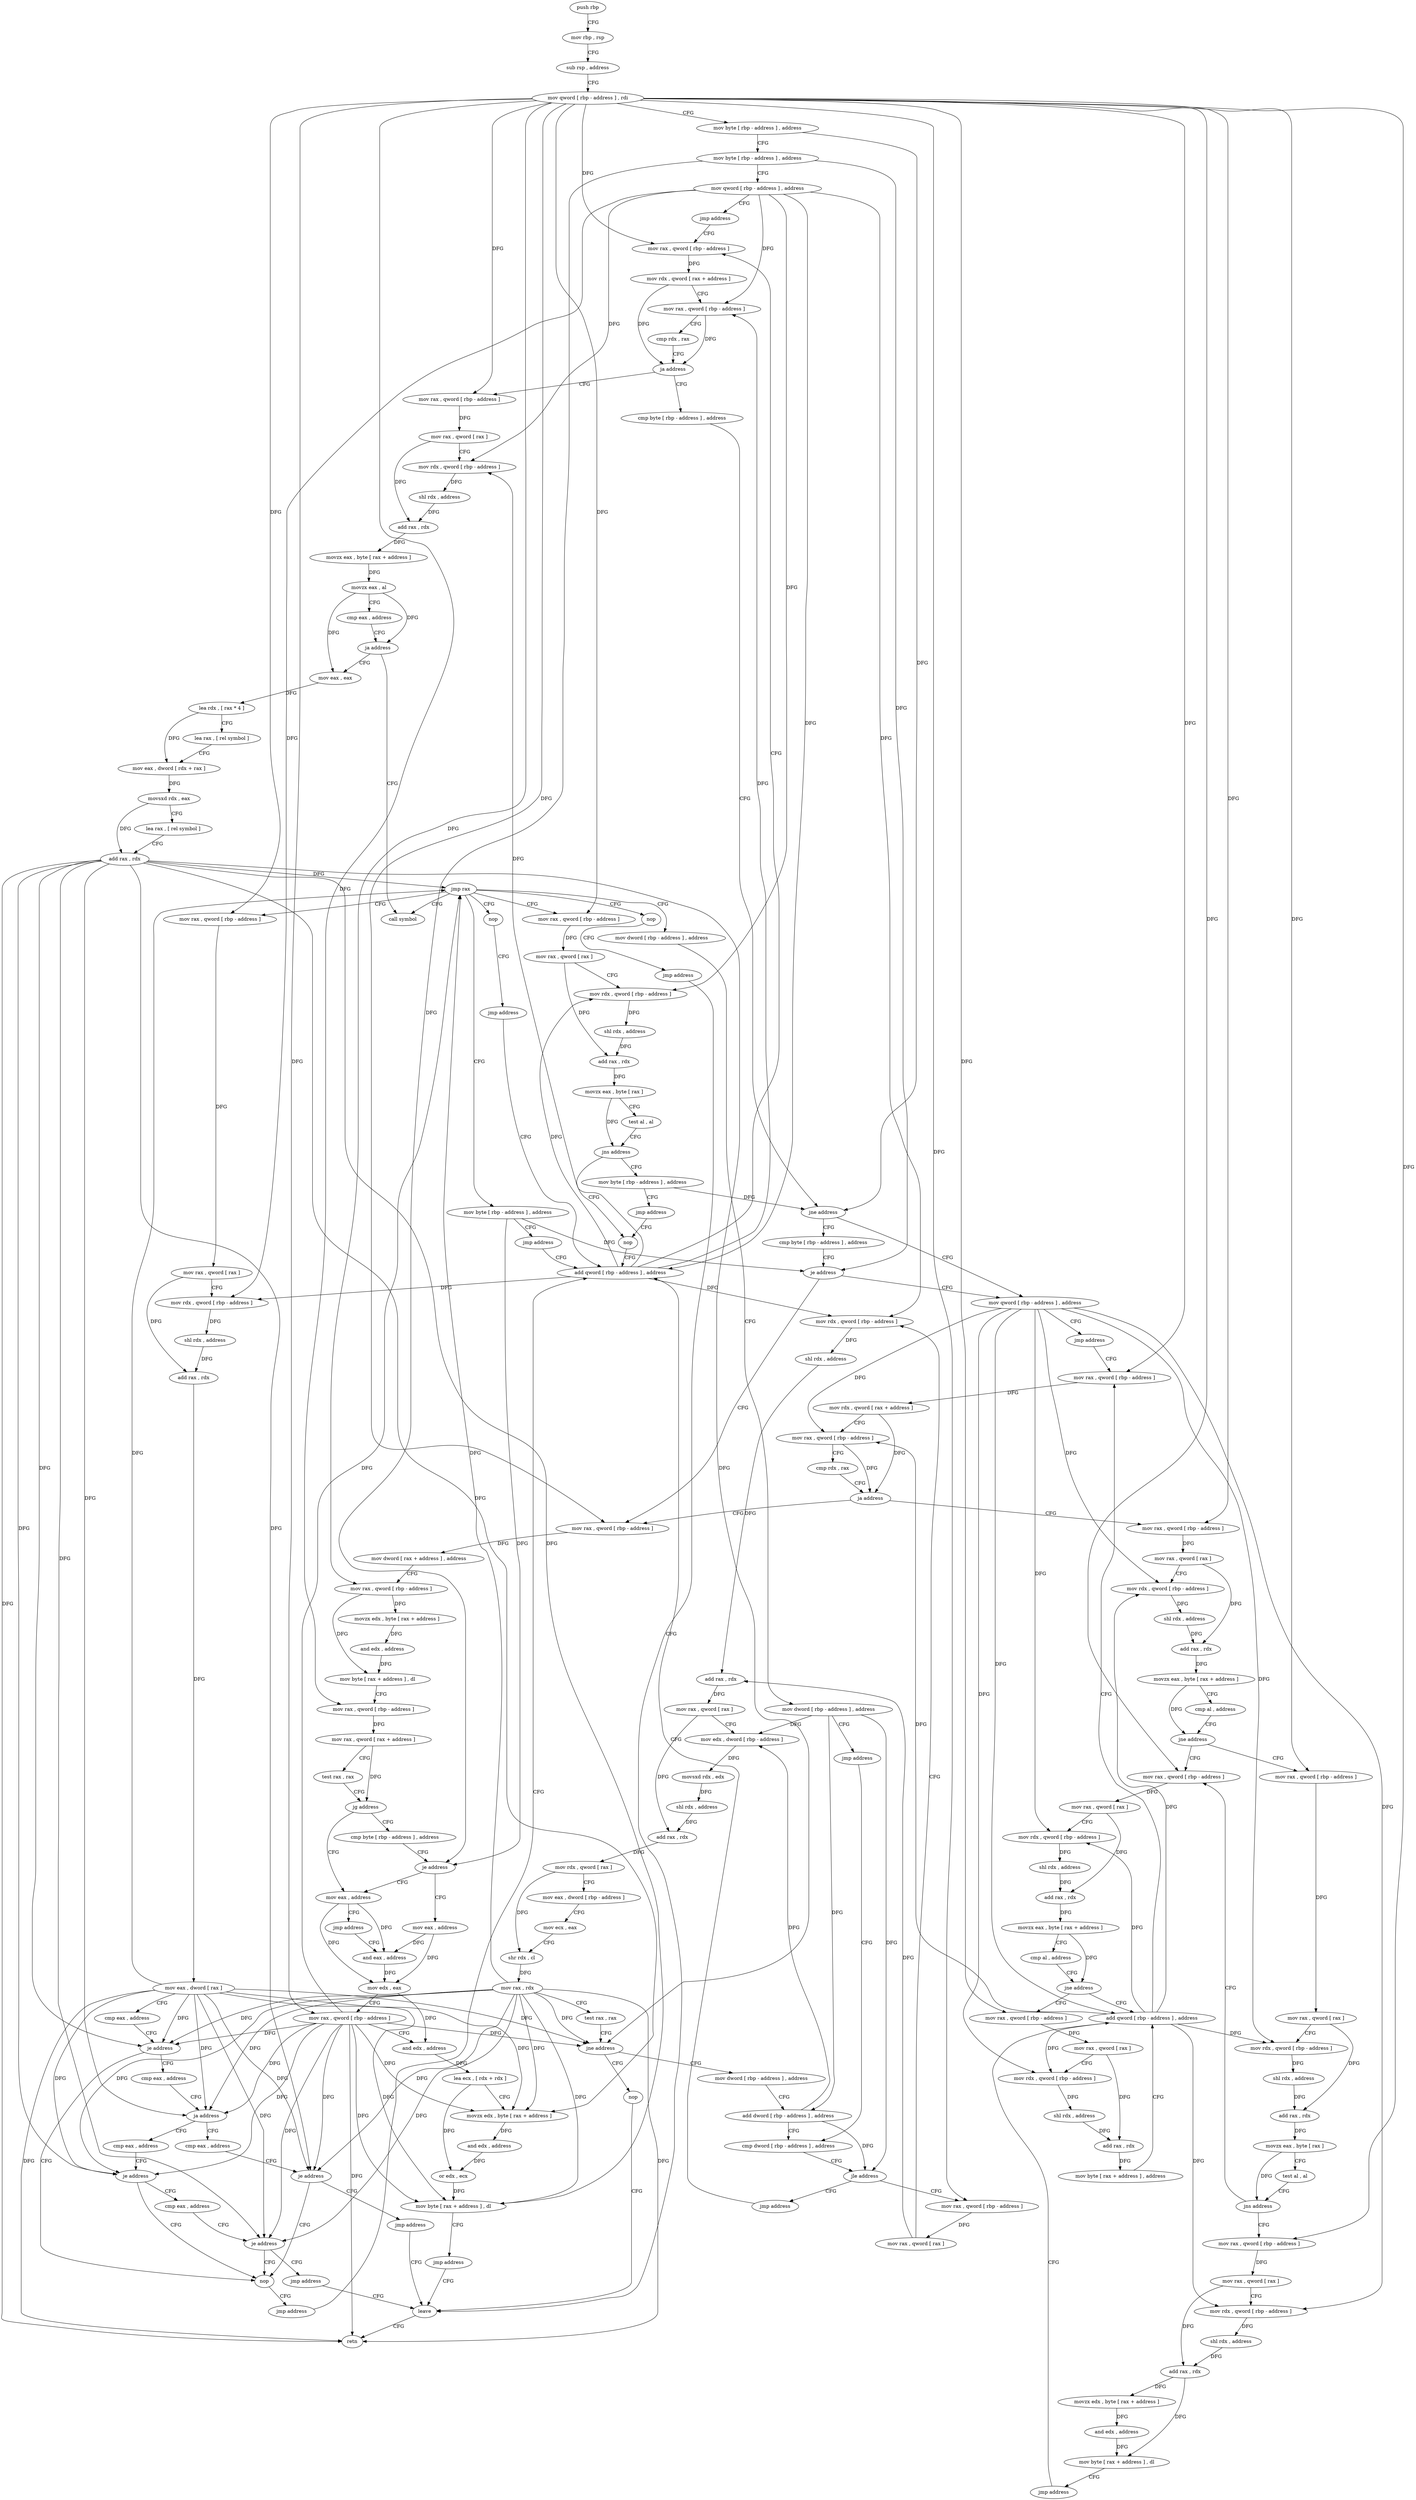 digraph "func" {
"4262618" [label = "push rbp" ]
"4262619" [label = "mov rbp , rsp" ]
"4262622" [label = "sub rsp , address" ]
"4262626" [label = "mov qword [ rbp - address ] , rdi" ]
"4262630" [label = "mov byte [ rbp - address ] , address" ]
"4262634" [label = "mov byte [ rbp - address ] , address" ]
"4262638" [label = "mov qword [ rbp - address ] , address" ]
"4262646" [label = "jmp address" ]
"4262930" [label = "mov rax , qword [ rbp - address ]" ]
"4262934" [label = "mov rdx , qword [ rax + address ]" ]
"4262938" [label = "mov rax , qword [ rbp - address ]" ]
"4262942" [label = "cmp rdx , rax" ]
"4262945" [label = "ja address" ]
"4262651" [label = "mov rax , qword [ rbp - address ]" ]
"4262951" [label = "cmp byte [ rbp - address ] , address" ]
"4262655" [label = "mov rax , qword [ rax ]" ]
"4262658" [label = "mov rdx , qword [ rbp - address ]" ]
"4262662" [label = "shl rdx , address" ]
"4262666" [label = "add rax , rdx" ]
"4262669" [label = "movzx eax , byte [ rax + address ]" ]
"4262673" [label = "movzx eax , al" ]
"4262676" [label = "cmp eax , address" ]
"4262679" [label = "ja address" ]
"4262916" [label = "call symbol" ]
"4262685" [label = "mov eax , eax" ]
"4262955" [label = "jne address" ]
"4262967" [label = "mov qword [ rbp - address ] , address" ]
"4262957" [label = "cmp byte [ rbp - address ] , address" ]
"4262687" [label = "lea rdx , [ rax * 4 ]" ]
"4262695" [label = "lea rax , [ rel symbol ]" ]
"4262702" [label = "mov eax , dword [ rdx + rax ]" ]
"4262705" [label = "movsxd rdx , eax" ]
"4262708" [label = "lea rax , [ rel symbol ]" ]
"4262715" [label = "add rax , rdx" ]
"4262718" [label = "jmp rax" ]
"4262720" [label = "mov rax , qword [ rbp - address ]" ]
"4262758" [label = "mov rax , qword [ rbp - address ]" ]
"4262818" [label = "mov byte [ rbp - address ] , address" ]
"4262824" [label = "mov dword [ rbp - address ] , address" ]
"4262921" [label = "nop" ]
"4263238" [label = "nop" ]
"4262975" [label = "jmp address" ]
"4263114" [label = "mov rax , qword [ rbp - address ]" ]
"4262961" [label = "je address" ]
"4263135" [label = "mov rax , qword [ rbp - address ]" ]
"4262724" [label = "mov rax , qword [ rax ]" ]
"4262727" [label = "mov rdx , qword [ rbp - address ]" ]
"4262731" [label = "shl rdx , address" ]
"4262735" [label = "add rax , rdx" ]
"4262738" [label = "movzx eax , byte [ rax ]" ]
"4262741" [label = "test al , al" ]
"4262743" [label = "jns address" ]
"4262924" [label = "nop" ]
"4262749" [label = "mov byte [ rbp - address ] , address" ]
"4262762" [label = "mov rax , qword [ rax ]" ]
"4262765" [label = "mov rdx , qword [ rbp - address ]" ]
"4262769" [label = "shl rdx , address" ]
"4262773" [label = "add rax , rdx" ]
"4262776" [label = "mov eax , dword [ rax ]" ]
"4262778" [label = "cmp eax , address" ]
"4262781" [label = "je address" ]
"4262815" [label = "nop" ]
"4262783" [label = "cmp eax , address" ]
"4262822" [label = "jmp address" ]
"4262925" [label = "add qword [ rbp - address ] , address" ]
"4262831" [label = "mov dword [ rbp - address ] , address" ]
"4262838" [label = "jmp address" ]
"4262908" [label = "cmp dword [ rbp - address ] , address" ]
"4262922" [label = "jmp address" ]
"4263239" [label = "jmp address" ]
"4263242" [label = "leave" ]
"4263118" [label = "mov rdx , qword [ rax + address ]" ]
"4263122" [label = "mov rax , qword [ rbp - address ]" ]
"4263126" [label = "cmp rdx , rax" ]
"4263129" [label = "ja address" ]
"4262980" [label = "mov rax , qword [ rbp - address ]" ]
"4263139" [label = "mov dword [ rax + address ] , address" ]
"4263149" [label = "mov rax , qword [ rbp - address ]" ]
"4263153" [label = "movzx edx , byte [ rax + address ]" ]
"4263160" [label = "and edx , address" ]
"4263163" [label = "mov byte [ rax + address ] , dl" ]
"4263169" [label = "mov rax , qword [ rbp - address ]" ]
"4263173" [label = "mov rax , qword [ rax + address ]" ]
"4263180" [label = "test rax , rax" ]
"4263183" [label = "jg address" ]
"4263191" [label = "mov eax , address" ]
"4263185" [label = "cmp byte [ rbp - address ] , address" ]
"4262753" [label = "jmp address" ]
"4262816" [label = "jmp address" ]
"4262786" [label = "ja address" ]
"4262798" [label = "cmp eax , address" ]
"4262788" [label = "cmp eax , address" ]
"4262912" [label = "jle address" ]
"4262840" [label = "mov rax , qword [ rbp - address ]" ]
"4262914" [label = "jmp address" ]
"4263243" [label = "retn" ]
"4262984" [label = "mov rax , qword [ rax ]" ]
"4262987" [label = "mov rdx , qword [ rbp - address ]" ]
"4262991" [label = "shl rdx , address" ]
"4262995" [label = "add rax , rdx" ]
"4262998" [label = "movzx eax , byte [ rax + address ]" ]
"4263002" [label = "cmp al , address" ]
"4263004" [label = "jne address" ]
"4263061" [label = "mov rax , qword [ rbp - address ]" ]
"4263006" [label = "mov rax , qword [ rbp - address ]" ]
"4263196" [label = "jmp address" ]
"4263203" [label = "and eax , address" ]
"4263189" [label = "je address" ]
"4263198" [label = "mov eax , address" ]
"4262801" [label = "je address" ]
"4262803" [label = "cmp eax , address" ]
"4262791" [label = "je address" ]
"4262793" [label = "jmp address" ]
"4262844" [label = "mov rax , qword [ rax ]" ]
"4262847" [label = "mov rdx , qword [ rbp - address ]" ]
"4262851" [label = "shl rdx , address" ]
"4262855" [label = "add rax , rdx" ]
"4262858" [label = "mov rax , qword [ rax ]" ]
"4262861" [label = "mov edx , dword [ rbp - address ]" ]
"4262864" [label = "movsxd rdx , edx" ]
"4262867" [label = "shl rdx , address" ]
"4262871" [label = "add rax , rdx" ]
"4262874" [label = "mov rdx , qword [ rax ]" ]
"4262877" [label = "mov eax , dword [ rbp - address ]" ]
"4262880" [label = "mov ecx , eax" ]
"4262882" [label = "shr rdx , cl" ]
"4262885" [label = "mov rax , rdx" ]
"4262888" [label = "test rax , rax" ]
"4262891" [label = "jne address" ]
"4263241" [label = "nop" ]
"4262897" [label = "mov dword [ rbp - address ] , address" ]
"4263065" [label = "mov rax , qword [ rax ]" ]
"4263068" [label = "mov rdx , qword [ rbp - address ]" ]
"4263072" [label = "shl rdx , address" ]
"4263076" [label = "add rax , rdx" ]
"4263079" [label = "movzx eax , byte [ rax + address ]" ]
"4263083" [label = "cmp al , address" ]
"4263085" [label = "jne address" ]
"4263109" [label = "add qword [ rbp - address ] , address" ]
"4263087" [label = "mov rax , qword [ rbp - address ]" ]
"4263010" [label = "mov rax , qword [ rax ]" ]
"4263013" [label = "mov rdx , qword [ rbp - address ]" ]
"4263017" [label = "shl rdx , address" ]
"4263021" [label = "add rax , rdx" ]
"4263024" [label = "movzx eax , byte [ rax ]" ]
"4263027" [label = "test al , al" ]
"4263029" [label = "jns address" ]
"4263031" [label = "mov rax , qword [ rbp - address ]" ]
"4263206" [label = "mov edx , eax" ]
"4263208" [label = "mov rax , qword [ rbp - address ]" ]
"4263212" [label = "and edx , address" ]
"4263215" [label = "lea ecx , [ rdx + rdx ]" ]
"4263218" [label = "movzx edx , byte [ rax + address ]" ]
"4263225" [label = "and edx , address" ]
"4263228" [label = "or edx , ecx" ]
"4263230" [label = "mov byte [ rax + address ] , dl" ]
"4263236" [label = "jmp address" ]
"4262808" [label = "je address" ]
"4262810" [label = "jmp address" ]
"4262904" [label = "add dword [ rbp - address ] , address" ]
"4263091" [label = "mov rax , qword [ rax ]" ]
"4263094" [label = "mov rdx , qword [ rbp - address ]" ]
"4263098" [label = "shl rdx , address" ]
"4263102" [label = "add rax , rdx" ]
"4263105" [label = "mov byte [ rax + address ] , address" ]
"4263035" [label = "mov rax , qword [ rax ]" ]
"4263038" [label = "mov rdx , qword [ rbp - address ]" ]
"4263042" [label = "shl rdx , address" ]
"4263046" [label = "add rax , rdx" ]
"4263049" [label = "movzx edx , byte [ rax + address ]" ]
"4263053" [label = "and edx , address" ]
"4263056" [label = "mov byte [ rax + address ] , dl" ]
"4263059" [label = "jmp address" ]
"4262618" -> "4262619" [ label = "CFG" ]
"4262619" -> "4262622" [ label = "CFG" ]
"4262622" -> "4262626" [ label = "CFG" ]
"4262626" -> "4262630" [ label = "CFG" ]
"4262626" -> "4262930" [ label = "DFG" ]
"4262626" -> "4262651" [ label = "DFG" ]
"4262626" -> "4262720" [ label = "DFG" ]
"4262626" -> "4262758" [ label = "DFG" ]
"4262626" -> "4263114" [ label = "DFG" ]
"4262626" -> "4263135" [ label = "DFG" ]
"4262626" -> "4263149" [ label = "DFG" ]
"4262626" -> "4263169" [ label = "DFG" ]
"4262626" -> "4262980" [ label = "DFG" ]
"4262626" -> "4262840" [ label = "DFG" ]
"4262626" -> "4263061" [ label = "DFG" ]
"4262626" -> "4263006" [ label = "DFG" ]
"4262626" -> "4263208" [ label = "DFG" ]
"4262626" -> "4263087" [ label = "DFG" ]
"4262626" -> "4263031" [ label = "DFG" ]
"4262630" -> "4262634" [ label = "CFG" ]
"4262630" -> "4262955" [ label = "DFG" ]
"4262634" -> "4262638" [ label = "CFG" ]
"4262634" -> "4262961" [ label = "DFG" ]
"4262634" -> "4263189" [ label = "DFG" ]
"4262638" -> "4262646" [ label = "CFG" ]
"4262638" -> "4262938" [ label = "DFG" ]
"4262638" -> "4262658" [ label = "DFG" ]
"4262638" -> "4262727" [ label = "DFG" ]
"4262638" -> "4262765" [ label = "DFG" ]
"4262638" -> "4262925" [ label = "DFG" ]
"4262638" -> "4262847" [ label = "DFG" ]
"4262646" -> "4262930" [ label = "CFG" ]
"4262930" -> "4262934" [ label = "DFG" ]
"4262934" -> "4262938" [ label = "CFG" ]
"4262934" -> "4262945" [ label = "DFG" ]
"4262938" -> "4262942" [ label = "CFG" ]
"4262938" -> "4262945" [ label = "DFG" ]
"4262942" -> "4262945" [ label = "CFG" ]
"4262945" -> "4262651" [ label = "CFG" ]
"4262945" -> "4262951" [ label = "CFG" ]
"4262651" -> "4262655" [ label = "DFG" ]
"4262951" -> "4262955" [ label = "CFG" ]
"4262655" -> "4262658" [ label = "CFG" ]
"4262655" -> "4262666" [ label = "DFG" ]
"4262658" -> "4262662" [ label = "DFG" ]
"4262662" -> "4262666" [ label = "DFG" ]
"4262666" -> "4262669" [ label = "DFG" ]
"4262669" -> "4262673" [ label = "DFG" ]
"4262673" -> "4262676" [ label = "CFG" ]
"4262673" -> "4262679" [ label = "DFG" ]
"4262673" -> "4262685" [ label = "DFG" ]
"4262676" -> "4262679" [ label = "CFG" ]
"4262679" -> "4262916" [ label = "CFG" ]
"4262679" -> "4262685" [ label = "CFG" ]
"4262685" -> "4262687" [ label = "DFG" ]
"4262955" -> "4262967" [ label = "CFG" ]
"4262955" -> "4262957" [ label = "CFG" ]
"4262967" -> "4262975" [ label = "CFG" ]
"4262967" -> "4263122" [ label = "DFG" ]
"4262967" -> "4262987" [ label = "DFG" ]
"4262967" -> "4263068" [ label = "DFG" ]
"4262967" -> "4263013" [ label = "DFG" ]
"4262967" -> "4263109" [ label = "DFG" ]
"4262967" -> "4263094" [ label = "DFG" ]
"4262967" -> "4263038" [ label = "DFG" ]
"4262957" -> "4262961" [ label = "CFG" ]
"4262687" -> "4262695" [ label = "CFG" ]
"4262687" -> "4262702" [ label = "DFG" ]
"4262695" -> "4262702" [ label = "CFG" ]
"4262702" -> "4262705" [ label = "DFG" ]
"4262705" -> "4262708" [ label = "CFG" ]
"4262705" -> "4262715" [ label = "DFG" ]
"4262708" -> "4262715" [ label = "CFG" ]
"4262715" -> "4262718" [ label = "DFG" ]
"4262715" -> "4262781" [ label = "DFG" ]
"4262715" -> "4262786" [ label = "DFG" ]
"4262715" -> "4263243" [ label = "DFG" ]
"4262715" -> "4262801" [ label = "DFG" ]
"4262715" -> "4262791" [ label = "DFG" ]
"4262715" -> "4262891" [ label = "DFG" ]
"4262715" -> "4263218" [ label = "DFG" ]
"4262715" -> "4263230" [ label = "DFG" ]
"4262715" -> "4262808" [ label = "DFG" ]
"4262718" -> "4262720" [ label = "CFG" ]
"4262718" -> "4262758" [ label = "CFG" ]
"4262718" -> "4262818" [ label = "CFG" ]
"4262718" -> "4262824" [ label = "CFG" ]
"4262718" -> "4262916" [ label = "CFG" ]
"4262718" -> "4262921" [ label = "CFG" ]
"4262718" -> "4263238" [ label = "CFG" ]
"4262720" -> "4262724" [ label = "DFG" ]
"4262758" -> "4262762" [ label = "DFG" ]
"4262818" -> "4262822" [ label = "CFG" ]
"4262818" -> "4262961" [ label = "DFG" ]
"4262818" -> "4263189" [ label = "DFG" ]
"4262824" -> "4262831" [ label = "CFG" ]
"4262921" -> "4262922" [ label = "CFG" ]
"4263238" -> "4263239" [ label = "CFG" ]
"4262975" -> "4263114" [ label = "CFG" ]
"4263114" -> "4263118" [ label = "DFG" ]
"4262961" -> "4263135" [ label = "CFG" ]
"4262961" -> "4262967" [ label = "CFG" ]
"4263135" -> "4263139" [ label = "DFG" ]
"4262724" -> "4262727" [ label = "CFG" ]
"4262724" -> "4262735" [ label = "DFG" ]
"4262727" -> "4262731" [ label = "DFG" ]
"4262731" -> "4262735" [ label = "DFG" ]
"4262735" -> "4262738" [ label = "DFG" ]
"4262738" -> "4262741" [ label = "CFG" ]
"4262738" -> "4262743" [ label = "DFG" ]
"4262741" -> "4262743" [ label = "CFG" ]
"4262743" -> "4262924" [ label = "CFG" ]
"4262743" -> "4262749" [ label = "CFG" ]
"4262924" -> "4262925" [ label = "CFG" ]
"4262749" -> "4262753" [ label = "CFG" ]
"4262749" -> "4262955" [ label = "DFG" ]
"4262762" -> "4262765" [ label = "CFG" ]
"4262762" -> "4262773" [ label = "DFG" ]
"4262765" -> "4262769" [ label = "DFG" ]
"4262769" -> "4262773" [ label = "DFG" ]
"4262773" -> "4262776" [ label = "DFG" ]
"4262776" -> "4262778" [ label = "CFG" ]
"4262776" -> "4262718" [ label = "DFG" ]
"4262776" -> "4262781" [ label = "DFG" ]
"4262776" -> "4262786" [ label = "DFG" ]
"4262776" -> "4263243" [ label = "DFG" ]
"4262776" -> "4262801" [ label = "DFG" ]
"4262776" -> "4262791" [ label = "DFG" ]
"4262776" -> "4262891" [ label = "DFG" ]
"4262776" -> "4263218" [ label = "DFG" ]
"4262776" -> "4263230" [ label = "DFG" ]
"4262776" -> "4262808" [ label = "DFG" ]
"4262778" -> "4262781" [ label = "CFG" ]
"4262781" -> "4262815" [ label = "CFG" ]
"4262781" -> "4262783" [ label = "CFG" ]
"4262815" -> "4262816" [ label = "CFG" ]
"4262783" -> "4262786" [ label = "CFG" ]
"4262822" -> "4262925" [ label = "CFG" ]
"4262925" -> "4262930" [ label = "CFG" ]
"4262925" -> "4262938" [ label = "DFG" ]
"4262925" -> "4262658" [ label = "DFG" ]
"4262925" -> "4262727" [ label = "DFG" ]
"4262925" -> "4262765" [ label = "DFG" ]
"4262925" -> "4262847" [ label = "DFG" ]
"4262831" -> "4262838" [ label = "CFG" ]
"4262831" -> "4262912" [ label = "DFG" ]
"4262831" -> "4262861" [ label = "DFG" ]
"4262831" -> "4262904" [ label = "DFG" ]
"4262838" -> "4262908" [ label = "CFG" ]
"4262908" -> "4262912" [ label = "CFG" ]
"4262922" -> "4262925" [ label = "CFG" ]
"4263239" -> "4263242" [ label = "CFG" ]
"4263242" -> "4263243" [ label = "CFG" ]
"4263118" -> "4263122" [ label = "CFG" ]
"4263118" -> "4263129" [ label = "DFG" ]
"4263122" -> "4263126" [ label = "CFG" ]
"4263122" -> "4263129" [ label = "DFG" ]
"4263126" -> "4263129" [ label = "CFG" ]
"4263129" -> "4262980" [ label = "CFG" ]
"4263129" -> "4263135" [ label = "CFG" ]
"4262980" -> "4262984" [ label = "DFG" ]
"4263139" -> "4263149" [ label = "CFG" ]
"4263149" -> "4263153" [ label = "DFG" ]
"4263149" -> "4263163" [ label = "DFG" ]
"4263153" -> "4263160" [ label = "DFG" ]
"4263160" -> "4263163" [ label = "DFG" ]
"4263163" -> "4263169" [ label = "CFG" ]
"4263169" -> "4263173" [ label = "DFG" ]
"4263173" -> "4263180" [ label = "CFG" ]
"4263173" -> "4263183" [ label = "DFG" ]
"4263180" -> "4263183" [ label = "CFG" ]
"4263183" -> "4263191" [ label = "CFG" ]
"4263183" -> "4263185" [ label = "CFG" ]
"4263191" -> "4263196" [ label = "CFG" ]
"4263191" -> "4263203" [ label = "DFG" ]
"4263191" -> "4263206" [ label = "DFG" ]
"4263185" -> "4263189" [ label = "CFG" ]
"4262753" -> "4262924" [ label = "CFG" ]
"4262816" -> "4262925" [ label = "CFG" ]
"4262786" -> "4262798" [ label = "CFG" ]
"4262786" -> "4262788" [ label = "CFG" ]
"4262798" -> "4262801" [ label = "CFG" ]
"4262788" -> "4262791" [ label = "CFG" ]
"4262912" -> "4262840" [ label = "CFG" ]
"4262912" -> "4262914" [ label = "CFG" ]
"4262840" -> "4262844" [ label = "DFG" ]
"4262914" -> "4262925" [ label = "CFG" ]
"4262984" -> "4262987" [ label = "CFG" ]
"4262984" -> "4262995" [ label = "DFG" ]
"4262987" -> "4262991" [ label = "DFG" ]
"4262991" -> "4262995" [ label = "DFG" ]
"4262995" -> "4262998" [ label = "DFG" ]
"4262998" -> "4263002" [ label = "CFG" ]
"4262998" -> "4263004" [ label = "DFG" ]
"4263002" -> "4263004" [ label = "CFG" ]
"4263004" -> "4263061" [ label = "CFG" ]
"4263004" -> "4263006" [ label = "CFG" ]
"4263061" -> "4263065" [ label = "DFG" ]
"4263006" -> "4263010" [ label = "DFG" ]
"4263196" -> "4263203" [ label = "CFG" ]
"4263203" -> "4263206" [ label = "DFG" ]
"4263189" -> "4263198" [ label = "CFG" ]
"4263189" -> "4263191" [ label = "CFG" ]
"4263198" -> "4263203" [ label = "DFG" ]
"4263198" -> "4263206" [ label = "DFG" ]
"4262801" -> "4262815" [ label = "CFG" ]
"4262801" -> "4262803" [ label = "CFG" ]
"4262803" -> "4262808" [ label = "CFG" ]
"4262791" -> "4262815" [ label = "CFG" ]
"4262791" -> "4262793" [ label = "CFG" ]
"4262793" -> "4263242" [ label = "CFG" ]
"4262844" -> "4262847" [ label = "CFG" ]
"4262844" -> "4262855" [ label = "DFG" ]
"4262847" -> "4262851" [ label = "DFG" ]
"4262851" -> "4262855" [ label = "DFG" ]
"4262855" -> "4262858" [ label = "DFG" ]
"4262858" -> "4262861" [ label = "CFG" ]
"4262858" -> "4262871" [ label = "DFG" ]
"4262861" -> "4262864" [ label = "DFG" ]
"4262864" -> "4262867" [ label = "DFG" ]
"4262867" -> "4262871" [ label = "DFG" ]
"4262871" -> "4262874" [ label = "DFG" ]
"4262874" -> "4262877" [ label = "CFG" ]
"4262874" -> "4262882" [ label = "DFG" ]
"4262877" -> "4262880" [ label = "CFG" ]
"4262880" -> "4262882" [ label = "CFG" ]
"4262882" -> "4262885" [ label = "DFG" ]
"4262885" -> "4262888" [ label = "CFG" ]
"4262885" -> "4262718" [ label = "DFG" ]
"4262885" -> "4262781" [ label = "DFG" ]
"4262885" -> "4262786" [ label = "DFG" ]
"4262885" -> "4262801" [ label = "DFG" ]
"4262885" -> "4262791" [ label = "DFG" ]
"4262885" -> "4263243" [ label = "DFG" ]
"4262885" -> "4262891" [ label = "DFG" ]
"4262885" -> "4263218" [ label = "DFG" ]
"4262885" -> "4263230" [ label = "DFG" ]
"4262885" -> "4262808" [ label = "DFG" ]
"4262888" -> "4262891" [ label = "CFG" ]
"4262891" -> "4263241" [ label = "CFG" ]
"4262891" -> "4262897" [ label = "CFG" ]
"4263241" -> "4263242" [ label = "CFG" ]
"4262897" -> "4262904" [ label = "CFG" ]
"4263065" -> "4263068" [ label = "CFG" ]
"4263065" -> "4263076" [ label = "DFG" ]
"4263068" -> "4263072" [ label = "DFG" ]
"4263072" -> "4263076" [ label = "DFG" ]
"4263076" -> "4263079" [ label = "DFG" ]
"4263079" -> "4263083" [ label = "CFG" ]
"4263079" -> "4263085" [ label = "DFG" ]
"4263083" -> "4263085" [ label = "CFG" ]
"4263085" -> "4263109" [ label = "CFG" ]
"4263085" -> "4263087" [ label = "CFG" ]
"4263109" -> "4263114" [ label = "CFG" ]
"4263109" -> "4263122" [ label = "DFG" ]
"4263109" -> "4262987" [ label = "DFG" ]
"4263109" -> "4263068" [ label = "DFG" ]
"4263109" -> "4263013" [ label = "DFG" ]
"4263109" -> "4263094" [ label = "DFG" ]
"4263109" -> "4263038" [ label = "DFG" ]
"4263087" -> "4263091" [ label = "DFG" ]
"4263010" -> "4263013" [ label = "CFG" ]
"4263010" -> "4263021" [ label = "DFG" ]
"4263013" -> "4263017" [ label = "DFG" ]
"4263017" -> "4263021" [ label = "DFG" ]
"4263021" -> "4263024" [ label = "DFG" ]
"4263024" -> "4263027" [ label = "CFG" ]
"4263024" -> "4263029" [ label = "DFG" ]
"4263027" -> "4263029" [ label = "CFG" ]
"4263029" -> "4263061" [ label = "CFG" ]
"4263029" -> "4263031" [ label = "CFG" ]
"4263031" -> "4263035" [ label = "DFG" ]
"4263206" -> "4263208" [ label = "CFG" ]
"4263206" -> "4263212" [ label = "DFG" ]
"4263208" -> "4263212" [ label = "CFG" ]
"4263208" -> "4262718" [ label = "DFG" ]
"4263208" -> "4262781" [ label = "DFG" ]
"4263208" -> "4262786" [ label = "DFG" ]
"4263208" -> "4262801" [ label = "DFG" ]
"4263208" -> "4262791" [ label = "DFG" ]
"4263208" -> "4262891" [ label = "DFG" ]
"4263208" -> "4263243" [ label = "DFG" ]
"4263208" -> "4263218" [ label = "DFG" ]
"4263208" -> "4263230" [ label = "DFG" ]
"4263208" -> "4262808" [ label = "DFG" ]
"4263212" -> "4263215" [ label = "DFG" ]
"4263215" -> "4263218" [ label = "CFG" ]
"4263215" -> "4263228" [ label = "DFG" ]
"4263218" -> "4263225" [ label = "DFG" ]
"4263225" -> "4263228" [ label = "DFG" ]
"4263228" -> "4263230" [ label = "DFG" ]
"4263230" -> "4263236" [ label = "CFG" ]
"4263236" -> "4263242" [ label = "CFG" ]
"4262808" -> "4262815" [ label = "CFG" ]
"4262808" -> "4262810" [ label = "CFG" ]
"4262810" -> "4263242" [ label = "CFG" ]
"4262904" -> "4262908" [ label = "CFG" ]
"4262904" -> "4262912" [ label = "DFG" ]
"4262904" -> "4262861" [ label = "DFG" ]
"4263091" -> "4263094" [ label = "CFG" ]
"4263091" -> "4263102" [ label = "DFG" ]
"4263094" -> "4263098" [ label = "DFG" ]
"4263098" -> "4263102" [ label = "DFG" ]
"4263102" -> "4263105" [ label = "DFG" ]
"4263105" -> "4263109" [ label = "CFG" ]
"4263035" -> "4263038" [ label = "CFG" ]
"4263035" -> "4263046" [ label = "DFG" ]
"4263038" -> "4263042" [ label = "DFG" ]
"4263042" -> "4263046" [ label = "DFG" ]
"4263046" -> "4263049" [ label = "DFG" ]
"4263046" -> "4263056" [ label = "DFG" ]
"4263049" -> "4263053" [ label = "DFG" ]
"4263053" -> "4263056" [ label = "DFG" ]
"4263056" -> "4263059" [ label = "CFG" ]
"4263059" -> "4263109" [ label = "CFG" ]
}

